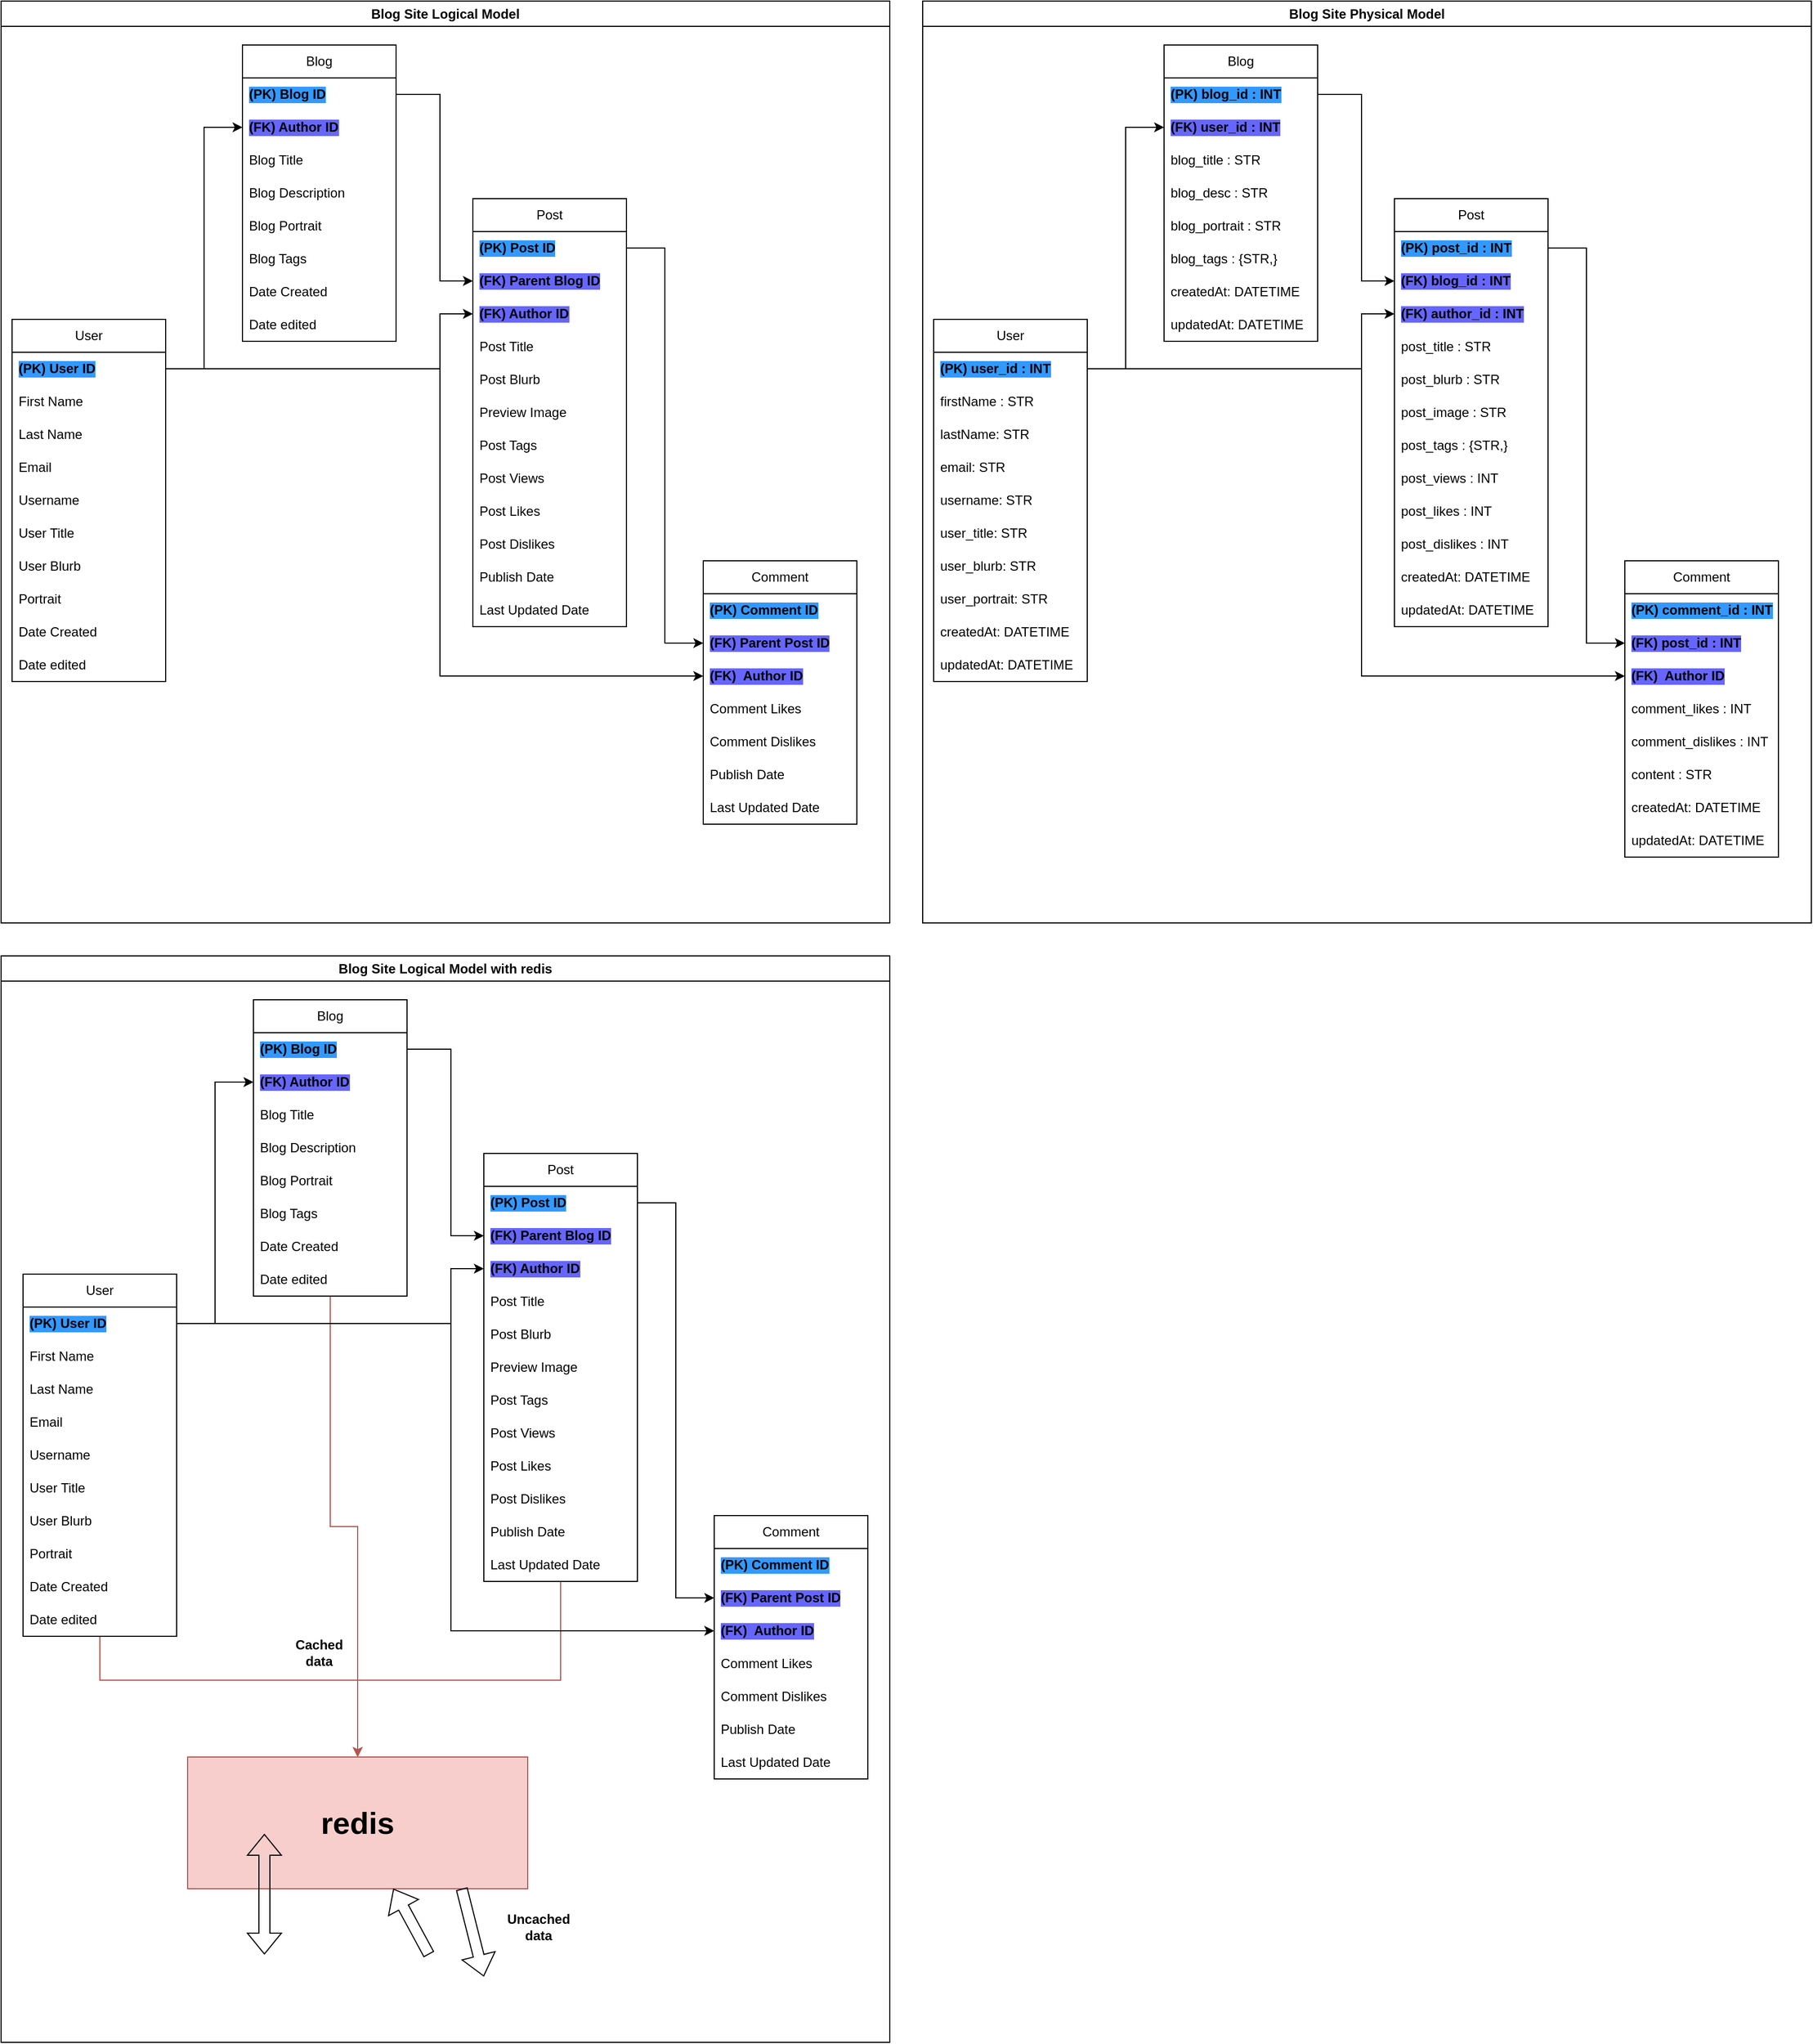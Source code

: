 <mxfile version="24.8.4">
  <diagram name="Page-1" id="l0dQpKIhm_Cic--CTf3n">
    <mxGraphModel dx="1434" dy="1838" grid="1" gridSize="10" guides="1" tooltips="1" connect="1" arrows="1" fold="1" page="1" pageScale="1" pageWidth="850" pageHeight="1100" math="0" shadow="0">
      <root>
        <mxCell id="0" />
        <mxCell id="1" parent="0" />
        <mxCell id="AFT6xvKa34-FUmG-rfqj-128" value="" style="group" parent="1" vertex="1" connectable="0">
          <mxGeometry x="20" y="-1090" width="810" height="840" as="geometry" />
        </mxCell>
        <mxCell id="AFT6xvKa34-FUmG-rfqj-2" value="User" style="swimlane;fontStyle=0;childLayout=stackLayout;horizontal=1;startSize=30;horizontalStack=0;resizeParent=1;resizeParentMax=0;resizeLast=0;collapsible=1;marginBottom=0;whiteSpace=wrap;html=1;" parent="AFT6xvKa34-FUmG-rfqj-128" vertex="1">
          <mxGeometry x="10" y="290" width="140" height="330" as="geometry" />
        </mxCell>
        <mxCell id="AFT6xvKa34-FUmG-rfqj-3" value="(PK) User ID" style="text;strokeColor=none;fillColor=none;align=left;verticalAlign=middle;spacingLeft=4;spacingRight=4;overflow=hidden;points=[[0,0.5],[1,0.5]];portConstraint=eastwest;rotatable=0;whiteSpace=wrap;html=1;fontStyle=1;labelBackgroundColor=#3399FF;" parent="AFT6xvKa34-FUmG-rfqj-2" vertex="1">
          <mxGeometry y="30" width="140" height="30" as="geometry" />
        </mxCell>
        <mxCell id="AFT6xvKa34-FUmG-rfqj-4" value="First Name" style="text;strokeColor=none;fillColor=none;align=left;verticalAlign=middle;spacingLeft=4;spacingRight=4;overflow=hidden;points=[[0,0.5],[1,0.5]];portConstraint=eastwest;rotatable=0;whiteSpace=wrap;html=1;" parent="AFT6xvKa34-FUmG-rfqj-2" vertex="1">
          <mxGeometry y="60" width="140" height="30" as="geometry" />
        </mxCell>
        <mxCell id="AFT6xvKa34-FUmG-rfqj-5" value="Last Name" style="text;strokeColor=none;fillColor=none;align=left;verticalAlign=middle;spacingLeft=4;spacingRight=4;overflow=hidden;points=[[0,0.5],[1,0.5]];portConstraint=eastwest;rotatable=0;whiteSpace=wrap;html=1;" parent="AFT6xvKa34-FUmG-rfqj-2" vertex="1">
          <mxGeometry y="90" width="140" height="30" as="geometry" />
        </mxCell>
        <mxCell id="AFT6xvKa34-FUmG-rfqj-6" value="Email" style="text;strokeColor=none;fillColor=none;align=left;verticalAlign=middle;spacingLeft=4;spacingRight=4;overflow=hidden;points=[[0,0.5],[1,0.5]];portConstraint=eastwest;rotatable=0;whiteSpace=wrap;html=1;" parent="AFT6xvKa34-FUmG-rfqj-2" vertex="1">
          <mxGeometry y="120" width="140" height="30" as="geometry" />
        </mxCell>
        <mxCell id="AFT6xvKa34-FUmG-rfqj-9" value="Username" style="text;strokeColor=none;fillColor=none;align=left;verticalAlign=middle;spacingLeft=4;spacingRight=4;overflow=hidden;points=[[0,0.5],[1,0.5]];portConstraint=eastwest;rotatable=0;whiteSpace=wrap;html=1;" parent="AFT6xvKa34-FUmG-rfqj-2" vertex="1">
          <mxGeometry y="150" width="140" height="30" as="geometry" />
        </mxCell>
        <mxCell id="AFT6xvKa34-FUmG-rfqj-7" value="User Title" style="text;strokeColor=none;fillColor=none;align=left;verticalAlign=middle;spacingLeft=4;spacingRight=4;overflow=hidden;points=[[0,0.5],[1,0.5]];portConstraint=eastwest;rotatable=0;whiteSpace=wrap;html=1;" parent="AFT6xvKa34-FUmG-rfqj-2" vertex="1">
          <mxGeometry y="180" width="140" height="30" as="geometry" />
        </mxCell>
        <mxCell id="AFT6xvKa34-FUmG-rfqj-8" value="User Blurb" style="text;strokeColor=none;fillColor=none;align=left;verticalAlign=middle;spacingLeft=4;spacingRight=4;overflow=hidden;points=[[0,0.5],[1,0.5]];portConstraint=eastwest;rotatable=0;whiteSpace=wrap;html=1;" parent="AFT6xvKa34-FUmG-rfqj-2" vertex="1">
          <mxGeometry y="210" width="140" height="30" as="geometry" />
        </mxCell>
        <mxCell id="AFT6xvKa34-FUmG-rfqj-10" value="Portrait" style="text;strokeColor=none;fillColor=none;align=left;verticalAlign=middle;spacingLeft=4;spacingRight=4;overflow=hidden;points=[[0,0.5],[1,0.5]];portConstraint=eastwest;rotatable=0;whiteSpace=wrap;html=1;" parent="AFT6xvKa34-FUmG-rfqj-2" vertex="1">
          <mxGeometry y="240" width="140" height="30" as="geometry" />
        </mxCell>
        <mxCell id="AFT6xvKa34-FUmG-rfqj-117" value="Date Created" style="text;strokeColor=none;fillColor=none;align=left;verticalAlign=middle;spacingLeft=4;spacingRight=4;overflow=hidden;points=[[0,0.5],[1,0.5]];portConstraint=eastwest;rotatable=0;whiteSpace=wrap;html=1;" parent="AFT6xvKa34-FUmG-rfqj-2" vertex="1">
          <mxGeometry y="270" width="140" height="30" as="geometry" />
        </mxCell>
        <mxCell id="AFT6xvKa34-FUmG-rfqj-118" value="Date edited" style="text;strokeColor=none;fillColor=none;align=left;verticalAlign=middle;spacingLeft=4;spacingRight=4;overflow=hidden;points=[[0,0.5],[1,0.5]];portConstraint=eastwest;rotatable=0;whiteSpace=wrap;html=1;" parent="AFT6xvKa34-FUmG-rfqj-2" vertex="1">
          <mxGeometry y="300" width="140" height="30" as="geometry" />
        </mxCell>
        <mxCell id="AFT6xvKa34-FUmG-rfqj-11" value="Post" style="swimlane;fontStyle=0;childLayout=stackLayout;horizontal=1;startSize=30;horizontalStack=0;resizeParent=1;resizeParentMax=0;resizeLast=0;collapsible=1;marginBottom=0;whiteSpace=wrap;html=1;" parent="AFT6xvKa34-FUmG-rfqj-128" vertex="1">
          <mxGeometry x="430" y="180" width="140" height="390" as="geometry" />
        </mxCell>
        <mxCell id="AFT6xvKa34-FUmG-rfqj-12" value="(PK)&amp;nbsp;Post ID" style="text;strokeColor=none;fillColor=none;align=left;verticalAlign=middle;spacingLeft=4;spacingRight=4;overflow=hidden;points=[[0,0.5],[1,0.5]];portConstraint=eastwest;rotatable=0;whiteSpace=wrap;html=1;fontStyle=1;labelBackgroundColor=#3399FF;" parent="AFT6xvKa34-FUmG-rfqj-11" vertex="1">
          <mxGeometry y="30" width="140" height="30" as="geometry" />
        </mxCell>
        <mxCell id="AFT6xvKa34-FUmG-rfqj-51" value="(FK) Parent Blog ID" style="text;strokeColor=none;fillColor=none;align=left;verticalAlign=middle;spacingLeft=4;spacingRight=4;overflow=hidden;points=[[0,0.5],[1,0.5]];portConstraint=eastwest;rotatable=0;whiteSpace=wrap;html=1;fontStyle=1;labelBackgroundColor=#6666FF;" parent="AFT6xvKa34-FUmG-rfqj-11" vertex="1">
          <mxGeometry y="60" width="140" height="30" as="geometry" />
        </mxCell>
        <mxCell id="AFT6xvKa34-FUmG-rfqj-16" value="(FK) Author ID" style="text;strokeColor=none;fillColor=none;align=left;verticalAlign=middle;spacingLeft=4;spacingRight=4;overflow=hidden;points=[[0,0.5],[1,0.5]];portConstraint=eastwest;rotatable=0;whiteSpace=wrap;html=1;fontStyle=1;labelBackgroundColor=#6666FF;" parent="AFT6xvKa34-FUmG-rfqj-11" vertex="1">
          <mxGeometry y="90" width="140" height="30" as="geometry" />
        </mxCell>
        <mxCell id="AFT6xvKa34-FUmG-rfqj-13" value="Post Title" style="text;strokeColor=none;fillColor=none;align=left;verticalAlign=middle;spacingLeft=4;spacingRight=4;overflow=hidden;points=[[0,0.5],[1,0.5]];portConstraint=eastwest;rotatable=0;whiteSpace=wrap;html=1;" parent="AFT6xvKa34-FUmG-rfqj-11" vertex="1">
          <mxGeometry y="120" width="140" height="30" as="geometry" />
        </mxCell>
        <mxCell id="AFT6xvKa34-FUmG-rfqj-14" value="Post Blurb" style="text;strokeColor=none;fillColor=none;align=left;verticalAlign=middle;spacingLeft=4;spacingRight=4;overflow=hidden;points=[[0,0.5],[1,0.5]];portConstraint=eastwest;rotatable=0;whiteSpace=wrap;html=1;" parent="AFT6xvKa34-FUmG-rfqj-11" vertex="1">
          <mxGeometry y="150" width="140" height="30" as="geometry" />
        </mxCell>
        <mxCell id="AFT6xvKa34-FUmG-rfqj-15" value="Preview Image" style="text;strokeColor=none;fillColor=none;align=left;verticalAlign=middle;spacingLeft=4;spacingRight=4;overflow=hidden;points=[[0,0.5],[1,0.5]];portConstraint=eastwest;rotatable=0;whiteSpace=wrap;html=1;" parent="AFT6xvKa34-FUmG-rfqj-11" vertex="1">
          <mxGeometry y="180" width="140" height="30" as="geometry" />
        </mxCell>
        <mxCell id="AFT6xvKa34-FUmG-rfqj-17" value="Post Tags" style="text;strokeColor=none;fillColor=none;align=left;verticalAlign=middle;spacingLeft=4;spacingRight=4;overflow=hidden;points=[[0,0.5],[1,0.5]];portConstraint=eastwest;rotatable=0;whiteSpace=wrap;html=1;" parent="AFT6xvKa34-FUmG-rfqj-11" vertex="1">
          <mxGeometry y="210" width="140" height="30" as="geometry" />
        </mxCell>
        <mxCell id="AFT6xvKa34-FUmG-rfqj-18" value="Post&amp;nbsp;Views" style="text;strokeColor=none;fillColor=none;align=left;verticalAlign=middle;spacingLeft=4;spacingRight=4;overflow=hidden;points=[[0,0.5],[1,0.5]];portConstraint=eastwest;rotatable=0;whiteSpace=wrap;html=1;" parent="AFT6xvKa34-FUmG-rfqj-11" vertex="1">
          <mxGeometry y="240" width="140" height="30" as="geometry" />
        </mxCell>
        <mxCell id="AFT6xvKa34-FUmG-rfqj-19" value="Post&amp;nbsp;Likes" style="text;strokeColor=none;fillColor=none;align=left;verticalAlign=middle;spacingLeft=4;spacingRight=4;overflow=hidden;points=[[0,0.5],[1,0.5]];portConstraint=eastwest;rotatable=0;whiteSpace=wrap;html=1;" parent="AFT6xvKa34-FUmG-rfqj-11" vertex="1">
          <mxGeometry y="270" width="140" height="30" as="geometry" />
        </mxCell>
        <mxCell id="AFT6xvKa34-FUmG-rfqj-20" value="Post&amp;nbsp;Dislikes" style="text;strokeColor=none;fillColor=none;align=left;verticalAlign=middle;spacingLeft=4;spacingRight=4;overflow=hidden;points=[[0,0.5],[1,0.5]];portConstraint=eastwest;rotatable=0;whiteSpace=wrap;html=1;" parent="AFT6xvKa34-FUmG-rfqj-11" vertex="1">
          <mxGeometry y="300" width="140" height="30" as="geometry" />
        </mxCell>
        <mxCell id="AFT6xvKa34-FUmG-rfqj-21" value="Publish Date" style="text;strokeColor=none;fillColor=none;align=left;verticalAlign=middle;spacingLeft=4;spacingRight=4;overflow=hidden;points=[[0,0.5],[1,0.5]];portConstraint=eastwest;rotatable=0;whiteSpace=wrap;html=1;" parent="AFT6xvKa34-FUmG-rfqj-11" vertex="1">
          <mxGeometry y="330" width="140" height="30" as="geometry" />
        </mxCell>
        <mxCell id="AFT6xvKa34-FUmG-rfqj-22" value="Last Updated Date" style="text;strokeColor=none;fillColor=none;align=left;verticalAlign=middle;spacingLeft=4;spacingRight=4;overflow=hidden;points=[[0,0.5],[1,0.5]];portConstraint=eastwest;rotatable=0;whiteSpace=wrap;html=1;" parent="AFT6xvKa34-FUmG-rfqj-11" vertex="1">
          <mxGeometry y="360" width="140" height="30" as="geometry" />
        </mxCell>
        <mxCell id="AFT6xvKa34-FUmG-rfqj-23" value="Comment" style="swimlane;fontStyle=0;childLayout=stackLayout;horizontal=1;startSize=30;horizontalStack=0;resizeParent=1;resizeParentMax=0;resizeLast=0;collapsible=1;marginBottom=0;whiteSpace=wrap;html=1;" parent="AFT6xvKa34-FUmG-rfqj-128" vertex="1">
          <mxGeometry x="640" y="510" width="140" height="240" as="geometry" />
        </mxCell>
        <mxCell id="AFT6xvKa34-FUmG-rfqj-49" value="(PK)&amp;nbsp;Comment ID" style="text;strokeColor=none;fillColor=none;align=left;verticalAlign=middle;spacingLeft=4;spacingRight=4;overflow=hidden;points=[[0,0.5],[1,0.5]];portConstraint=eastwest;rotatable=0;whiteSpace=wrap;html=1;fontStyle=1;labelBackgroundColor=#3399FF;" parent="AFT6xvKa34-FUmG-rfqj-23" vertex="1">
          <mxGeometry y="30" width="140" height="30" as="geometry" />
        </mxCell>
        <mxCell id="AFT6xvKa34-FUmG-rfqj-24" value="(FK) Parent Post ID" style="text;strokeColor=none;fillColor=none;align=left;verticalAlign=middle;spacingLeft=4;spacingRight=4;overflow=hidden;points=[[0,0.5],[1,0.5]];portConstraint=eastwest;rotatable=0;whiteSpace=wrap;html=1;fontStyle=1;labelBackgroundColor=#6666FF;" parent="AFT6xvKa34-FUmG-rfqj-23" vertex="1">
          <mxGeometry y="60" width="140" height="30" as="geometry" />
        </mxCell>
        <mxCell id="AFT6xvKa34-FUmG-rfqj-25" value="(FK)&amp;nbsp; Author ID" style="text;strokeColor=none;fillColor=none;align=left;verticalAlign=middle;spacingLeft=4;spacingRight=4;overflow=hidden;points=[[0,0.5],[1,0.5]];portConstraint=eastwest;rotatable=0;whiteSpace=wrap;html=1;fontStyle=1;labelBackgroundColor=#6666FF;" parent="AFT6xvKa34-FUmG-rfqj-23" vertex="1">
          <mxGeometry y="90" width="140" height="30" as="geometry" />
        </mxCell>
        <mxCell id="AFT6xvKa34-FUmG-rfqj-29" value="Comment Likes" style="text;strokeColor=none;fillColor=none;align=left;verticalAlign=middle;spacingLeft=4;spacingRight=4;overflow=hidden;points=[[0,0.5],[1,0.5]];portConstraint=eastwest;rotatable=0;whiteSpace=wrap;html=1;" parent="AFT6xvKa34-FUmG-rfqj-23" vertex="1">
          <mxGeometry y="120" width="140" height="30" as="geometry" />
        </mxCell>
        <mxCell id="AFT6xvKa34-FUmG-rfqj-30" value="Comment Dislikes" style="text;strokeColor=none;fillColor=none;align=left;verticalAlign=middle;spacingLeft=4;spacingRight=4;overflow=hidden;points=[[0,0.5],[1,0.5]];portConstraint=eastwest;rotatable=0;whiteSpace=wrap;html=1;" parent="AFT6xvKa34-FUmG-rfqj-23" vertex="1">
          <mxGeometry y="150" width="140" height="30" as="geometry" />
        </mxCell>
        <mxCell id="AFT6xvKa34-FUmG-rfqj-27" value="Publish Date" style="text;strokeColor=none;fillColor=none;align=left;verticalAlign=middle;spacingLeft=4;spacingRight=4;overflow=hidden;points=[[0,0.5],[1,0.5]];portConstraint=eastwest;rotatable=0;whiteSpace=wrap;html=1;" parent="AFT6xvKa34-FUmG-rfqj-23" vertex="1">
          <mxGeometry y="180" width="140" height="30" as="geometry" />
        </mxCell>
        <mxCell id="AFT6xvKa34-FUmG-rfqj-28" value="Last Updated Date" style="text;strokeColor=none;fillColor=none;align=left;verticalAlign=middle;spacingLeft=4;spacingRight=4;overflow=hidden;points=[[0,0.5],[1,0.5]];portConstraint=eastwest;rotatable=0;whiteSpace=wrap;html=1;" parent="AFT6xvKa34-FUmG-rfqj-23" vertex="1">
          <mxGeometry y="210" width="140" height="30" as="geometry" />
        </mxCell>
        <mxCell id="AFT6xvKa34-FUmG-rfqj-32" value="Blog" style="swimlane;fontStyle=0;childLayout=stackLayout;horizontal=1;startSize=30;horizontalStack=0;resizeParent=1;resizeParentMax=0;resizeLast=0;collapsible=1;marginBottom=0;whiteSpace=wrap;html=1;" parent="AFT6xvKa34-FUmG-rfqj-128" vertex="1">
          <mxGeometry x="220" y="40" width="140" height="270" as="geometry" />
        </mxCell>
        <mxCell id="AFT6xvKa34-FUmG-rfqj-33" value="(PK)&amp;nbsp;Blog ID" style="text;strokeColor=none;fillColor=none;align=left;verticalAlign=middle;spacingLeft=4;spacingRight=4;overflow=hidden;points=[[0,0.5],[1,0.5]];portConstraint=eastwest;rotatable=0;whiteSpace=wrap;html=1;fontStyle=1;labelBackgroundColor=#3399FF;" parent="AFT6xvKa34-FUmG-rfqj-32" vertex="1">
          <mxGeometry y="30" width="140" height="30" as="geometry" />
        </mxCell>
        <mxCell id="AFT6xvKa34-FUmG-rfqj-34" value="(FK) Author ID" style="text;strokeColor=none;fillColor=none;align=left;verticalAlign=middle;spacingLeft=4;spacingRight=4;overflow=hidden;points=[[0,0.5],[1,0.5]];portConstraint=eastwest;rotatable=0;whiteSpace=wrap;html=1;fontStyle=1;labelBackgroundColor=#6666FF;" parent="AFT6xvKa34-FUmG-rfqj-32" vertex="1">
          <mxGeometry y="60" width="140" height="30" as="geometry" />
        </mxCell>
        <mxCell id="AFT6xvKa34-FUmG-rfqj-35" value="Blog Title" style="text;strokeColor=none;fillColor=none;align=left;verticalAlign=middle;spacingLeft=4;spacingRight=4;overflow=hidden;points=[[0,0.5],[1,0.5]];portConstraint=eastwest;rotatable=0;whiteSpace=wrap;html=1;" parent="AFT6xvKa34-FUmG-rfqj-32" vertex="1">
          <mxGeometry y="90" width="140" height="30" as="geometry" />
        </mxCell>
        <mxCell id="AFT6xvKa34-FUmG-rfqj-36" value="Blog Description" style="text;strokeColor=none;fillColor=none;align=left;verticalAlign=middle;spacingLeft=4;spacingRight=4;overflow=hidden;points=[[0,0.5],[1,0.5]];portConstraint=eastwest;rotatable=0;whiteSpace=wrap;html=1;" parent="AFT6xvKa34-FUmG-rfqj-32" vertex="1">
          <mxGeometry y="120" width="140" height="30" as="geometry" />
        </mxCell>
        <mxCell id="AFT6xvKa34-FUmG-rfqj-37" value="Blog Portrait" style="text;strokeColor=none;fillColor=none;align=left;verticalAlign=middle;spacingLeft=4;spacingRight=4;overflow=hidden;points=[[0,0.5],[1,0.5]];portConstraint=eastwest;rotatable=0;whiteSpace=wrap;html=1;" parent="AFT6xvKa34-FUmG-rfqj-32" vertex="1">
          <mxGeometry y="150" width="140" height="30" as="geometry" />
        </mxCell>
        <mxCell id="AFT6xvKa34-FUmG-rfqj-38" value="Blog Tags" style="text;strokeColor=none;fillColor=none;align=left;verticalAlign=middle;spacingLeft=4;spacingRight=4;overflow=hidden;points=[[0,0.5],[1,0.5]];portConstraint=eastwest;rotatable=0;whiteSpace=wrap;html=1;" parent="AFT6xvKa34-FUmG-rfqj-32" vertex="1">
          <mxGeometry y="180" width="140" height="30" as="geometry" />
        </mxCell>
        <mxCell id="AFT6xvKa34-FUmG-rfqj-123" value="Date Created" style="text;strokeColor=none;fillColor=none;align=left;verticalAlign=middle;spacingLeft=4;spacingRight=4;overflow=hidden;points=[[0,0.5],[1,0.5]];portConstraint=eastwest;rotatable=0;whiteSpace=wrap;html=1;" parent="AFT6xvKa34-FUmG-rfqj-32" vertex="1">
          <mxGeometry y="210" width="140" height="30" as="geometry" />
        </mxCell>
        <mxCell id="AFT6xvKa34-FUmG-rfqj-124" value="Date edited" style="text;strokeColor=none;fillColor=none;align=left;verticalAlign=middle;spacingLeft=4;spacingRight=4;overflow=hidden;points=[[0,0.5],[1,0.5]];portConstraint=eastwest;rotatable=0;whiteSpace=wrap;html=1;" parent="AFT6xvKa34-FUmG-rfqj-32" vertex="1">
          <mxGeometry y="240" width="140" height="30" as="geometry" />
        </mxCell>
        <mxCell id="AFT6xvKa34-FUmG-rfqj-45" style="edgeStyle=orthogonalEdgeStyle;rounded=0;orthogonalLoop=1;jettySize=auto;html=1;exitX=1;exitY=0.5;exitDx=0;exitDy=0;entryX=0;entryY=0.5;entryDx=0;entryDy=0;" parent="AFT6xvKa34-FUmG-rfqj-128" source="AFT6xvKa34-FUmG-rfqj-3" target="AFT6xvKa34-FUmG-rfqj-34" edge="1">
          <mxGeometry relative="1" as="geometry" />
        </mxCell>
        <mxCell id="AFT6xvKa34-FUmG-rfqj-52" style="edgeStyle=orthogonalEdgeStyle;rounded=0;orthogonalLoop=1;jettySize=auto;html=1;exitX=1;exitY=0.5;exitDx=0;exitDy=0;entryX=0;entryY=0.5;entryDx=0;entryDy=0;" parent="AFT6xvKa34-FUmG-rfqj-128" source="AFT6xvKa34-FUmG-rfqj-33" target="AFT6xvKa34-FUmG-rfqj-51" edge="1">
          <mxGeometry relative="1" as="geometry">
            <Array as="points">
              <mxPoint x="400" y="85" />
              <mxPoint x="400" y="255" />
            </Array>
          </mxGeometry>
        </mxCell>
        <mxCell id="AFT6xvKa34-FUmG-rfqj-55" style="edgeStyle=orthogonalEdgeStyle;rounded=0;orthogonalLoop=1;jettySize=auto;html=1;exitX=1;exitY=0.5;exitDx=0;exitDy=0;entryX=0;entryY=0.5;entryDx=0;entryDy=0;" parent="AFT6xvKa34-FUmG-rfqj-128" source="AFT6xvKa34-FUmG-rfqj-12" target="AFT6xvKa34-FUmG-rfqj-24" edge="1">
          <mxGeometry relative="1" as="geometry" />
        </mxCell>
        <mxCell id="AFT6xvKa34-FUmG-rfqj-57" style="edgeStyle=orthogonalEdgeStyle;rounded=0;orthogonalLoop=1;jettySize=auto;html=1;exitX=1;exitY=0.5;exitDx=0;exitDy=0;entryX=0;entryY=0.5;entryDx=0;entryDy=0;" parent="AFT6xvKa34-FUmG-rfqj-128" source="AFT6xvKa34-FUmG-rfqj-3" target="AFT6xvKa34-FUmG-rfqj-16" edge="1">
          <mxGeometry relative="1" as="geometry">
            <Array as="points">
              <mxPoint x="400" y="335" />
              <mxPoint x="400" y="285" />
            </Array>
          </mxGeometry>
        </mxCell>
        <mxCell id="AFT6xvKa34-FUmG-rfqj-58" value="Blog Site Logical Model" style="swimlane;whiteSpace=wrap;html=1;" parent="AFT6xvKa34-FUmG-rfqj-128" vertex="1">
          <mxGeometry width="810" height="840" as="geometry" />
        </mxCell>
        <mxCell id="AFT6xvKa34-FUmG-rfqj-126" style="edgeStyle=orthogonalEdgeStyle;rounded=0;orthogonalLoop=1;jettySize=auto;html=1;exitX=1;exitY=0.5;exitDx=0;exitDy=0;entryX=0;entryY=0.5;entryDx=0;entryDy=0;" parent="AFT6xvKa34-FUmG-rfqj-128" source="AFT6xvKa34-FUmG-rfqj-3" target="AFT6xvKa34-FUmG-rfqj-25" edge="1">
          <mxGeometry relative="1" as="geometry">
            <Array as="points">
              <mxPoint x="400" y="335" />
              <mxPoint x="400" y="615" />
            </Array>
          </mxGeometry>
        </mxCell>
        <mxCell id="AFT6xvKa34-FUmG-rfqj-129" value="" style="group" parent="1" vertex="1" connectable="0">
          <mxGeometry x="860" y="-1090" width="810" height="840" as="geometry" />
        </mxCell>
        <mxCell id="AFT6xvKa34-FUmG-rfqj-62" value="User" style="swimlane;fontStyle=0;childLayout=stackLayout;horizontal=1;startSize=30;horizontalStack=0;resizeParent=1;resizeParentMax=0;resizeLast=0;collapsible=1;marginBottom=0;whiteSpace=wrap;html=1;" parent="AFT6xvKa34-FUmG-rfqj-129" vertex="1">
          <mxGeometry x="10" y="290" width="140" height="330" as="geometry" />
        </mxCell>
        <mxCell id="AFT6xvKa34-FUmG-rfqj-63" value="(PK) user_id : INT" style="text;strokeColor=none;fillColor=none;align=left;verticalAlign=middle;spacingLeft=4;spacingRight=4;overflow=hidden;points=[[0,0.5],[1,0.5]];portConstraint=eastwest;rotatable=0;whiteSpace=wrap;html=1;fontStyle=1;labelBackgroundColor=#3399FF;" parent="AFT6xvKa34-FUmG-rfqj-62" vertex="1">
          <mxGeometry y="30" width="140" height="30" as="geometry" />
        </mxCell>
        <mxCell id="AFT6xvKa34-FUmG-rfqj-64" value="firstName : STR" style="text;strokeColor=none;fillColor=none;align=left;verticalAlign=middle;spacingLeft=4;spacingRight=4;overflow=hidden;points=[[0,0.5],[1,0.5]];portConstraint=eastwest;rotatable=0;whiteSpace=wrap;html=1;" parent="AFT6xvKa34-FUmG-rfqj-62" vertex="1">
          <mxGeometry y="60" width="140" height="30" as="geometry" />
        </mxCell>
        <mxCell id="AFT6xvKa34-FUmG-rfqj-65" value="lastName: STR" style="text;strokeColor=none;fillColor=none;align=left;verticalAlign=middle;spacingLeft=4;spacingRight=4;overflow=hidden;points=[[0,0.5],[1,0.5]];portConstraint=eastwest;rotatable=0;whiteSpace=wrap;html=1;" parent="AFT6xvKa34-FUmG-rfqj-62" vertex="1">
          <mxGeometry y="90" width="140" height="30" as="geometry" />
        </mxCell>
        <mxCell id="AFT6xvKa34-FUmG-rfqj-66" value="email: STR" style="text;strokeColor=none;fillColor=none;align=left;verticalAlign=middle;spacingLeft=4;spacingRight=4;overflow=hidden;points=[[0,0.5],[1,0.5]];portConstraint=eastwest;rotatable=0;whiteSpace=wrap;html=1;" parent="AFT6xvKa34-FUmG-rfqj-62" vertex="1">
          <mxGeometry y="120" width="140" height="30" as="geometry" />
        </mxCell>
        <mxCell id="AFT6xvKa34-FUmG-rfqj-67" value="username: STR" style="text;strokeColor=none;fillColor=none;align=left;verticalAlign=middle;spacingLeft=4;spacingRight=4;overflow=hidden;points=[[0,0.5],[1,0.5]];portConstraint=eastwest;rotatable=0;whiteSpace=wrap;html=1;" parent="AFT6xvKa34-FUmG-rfqj-62" vertex="1">
          <mxGeometry y="150" width="140" height="30" as="geometry" />
        </mxCell>
        <mxCell id="AFT6xvKa34-FUmG-rfqj-68" value="user_title: STR" style="text;strokeColor=none;fillColor=none;align=left;verticalAlign=middle;spacingLeft=4;spacingRight=4;overflow=hidden;points=[[0,0.5],[1,0.5]];portConstraint=eastwest;rotatable=0;whiteSpace=wrap;html=1;" parent="AFT6xvKa34-FUmG-rfqj-62" vertex="1">
          <mxGeometry y="180" width="140" height="30" as="geometry" />
        </mxCell>
        <mxCell id="AFT6xvKa34-FUmG-rfqj-69" value="user_blurb: STR" style="text;strokeColor=none;fillColor=none;align=left;verticalAlign=middle;spacingLeft=4;spacingRight=4;overflow=hidden;points=[[0,0.5],[1,0.5]];portConstraint=eastwest;rotatable=0;whiteSpace=wrap;html=1;" parent="AFT6xvKa34-FUmG-rfqj-62" vertex="1">
          <mxGeometry y="210" width="140" height="30" as="geometry" />
        </mxCell>
        <mxCell id="AFT6xvKa34-FUmG-rfqj-70" value="user_portrait: STR" style="text;strokeColor=none;fillColor=none;align=left;verticalAlign=middle;spacingLeft=4;spacingRight=4;overflow=hidden;points=[[0,0.5],[1,0.5]];portConstraint=eastwest;rotatable=0;whiteSpace=wrap;html=1;" parent="AFT6xvKa34-FUmG-rfqj-62" vertex="1">
          <mxGeometry y="240" width="140" height="30" as="geometry" />
        </mxCell>
        <mxCell id="AFT6xvKa34-FUmG-rfqj-109" value="createdAt: DATETIME" style="text;strokeColor=none;fillColor=none;align=left;verticalAlign=middle;spacingLeft=4;spacingRight=4;overflow=hidden;points=[[0,0.5],[1,0.5]];portConstraint=eastwest;rotatable=0;whiteSpace=wrap;html=1;" parent="AFT6xvKa34-FUmG-rfqj-62" vertex="1">
          <mxGeometry y="270" width="140" height="30" as="geometry" />
        </mxCell>
        <mxCell id="AFT6xvKa34-FUmG-rfqj-110" value="updatedAt: DATETIME" style="text;strokeColor=none;fillColor=none;align=left;verticalAlign=middle;spacingLeft=4;spacingRight=4;overflow=hidden;points=[[0,0.5],[1,0.5]];portConstraint=eastwest;rotatable=0;whiteSpace=wrap;html=1;" parent="AFT6xvKa34-FUmG-rfqj-62" vertex="1">
          <mxGeometry y="300" width="140" height="30" as="geometry" />
        </mxCell>
        <mxCell id="AFT6xvKa34-FUmG-rfqj-71" value="Post" style="swimlane;fontStyle=0;childLayout=stackLayout;horizontal=1;startSize=30;horizontalStack=0;resizeParent=1;resizeParentMax=0;resizeLast=0;collapsible=1;marginBottom=0;whiteSpace=wrap;html=1;" parent="AFT6xvKa34-FUmG-rfqj-129" vertex="1">
          <mxGeometry x="430" y="180" width="140" height="390" as="geometry" />
        </mxCell>
        <mxCell id="AFT6xvKa34-FUmG-rfqj-72" value="(PK)&amp;nbsp;post_id : INT" style="text;strokeColor=none;fillColor=none;align=left;verticalAlign=middle;spacingLeft=4;spacingRight=4;overflow=hidden;points=[[0,0.5],[1,0.5]];portConstraint=eastwest;rotatable=0;whiteSpace=wrap;html=1;fontStyle=1;labelBackgroundColor=#3399FF;" parent="AFT6xvKa34-FUmG-rfqj-71" vertex="1">
          <mxGeometry y="30" width="140" height="30" as="geometry" />
        </mxCell>
        <mxCell id="AFT6xvKa34-FUmG-rfqj-73" value="(FK) blog_id : INT" style="text;strokeColor=none;fillColor=none;align=left;verticalAlign=middle;spacingLeft=4;spacingRight=4;overflow=hidden;points=[[0,0.5],[1,0.5]];portConstraint=eastwest;rotatable=0;whiteSpace=wrap;html=1;fontStyle=1;labelBackgroundColor=#6666FF;" parent="AFT6xvKa34-FUmG-rfqj-71" vertex="1">
          <mxGeometry y="60" width="140" height="30" as="geometry" />
        </mxCell>
        <mxCell id="AFT6xvKa34-FUmG-rfqj-74" value="(FK) author_id : INT" style="text;strokeColor=none;fillColor=none;align=left;verticalAlign=middle;spacingLeft=4;spacingRight=4;overflow=hidden;points=[[0,0.5],[1,0.5]];portConstraint=eastwest;rotatable=0;whiteSpace=wrap;html=1;fontStyle=1;labelBackgroundColor=#6666FF;" parent="AFT6xvKa34-FUmG-rfqj-71" vertex="1">
          <mxGeometry y="90" width="140" height="30" as="geometry" />
        </mxCell>
        <mxCell id="AFT6xvKa34-FUmG-rfqj-75" value="post_title : STR" style="text;strokeColor=none;fillColor=none;align=left;verticalAlign=middle;spacingLeft=4;spacingRight=4;overflow=hidden;points=[[0,0.5],[1,0.5]];portConstraint=eastwest;rotatable=0;whiteSpace=wrap;html=1;" parent="AFT6xvKa34-FUmG-rfqj-71" vertex="1">
          <mxGeometry y="120" width="140" height="30" as="geometry" />
        </mxCell>
        <mxCell id="AFT6xvKa34-FUmG-rfqj-76" value="post_blurb&amp;nbsp;: STR" style="text;strokeColor=none;fillColor=none;align=left;verticalAlign=middle;spacingLeft=4;spacingRight=4;overflow=hidden;points=[[0,0.5],[1,0.5]];portConstraint=eastwest;rotatable=0;whiteSpace=wrap;html=1;" parent="AFT6xvKa34-FUmG-rfqj-71" vertex="1">
          <mxGeometry y="150" width="140" height="30" as="geometry" />
        </mxCell>
        <mxCell id="AFT6xvKa34-FUmG-rfqj-77" value="post_image&amp;nbsp;: STR" style="text;strokeColor=none;fillColor=none;align=left;verticalAlign=middle;spacingLeft=4;spacingRight=4;overflow=hidden;points=[[0,0.5],[1,0.5]];portConstraint=eastwest;rotatable=0;whiteSpace=wrap;html=1;" parent="AFT6xvKa34-FUmG-rfqj-71" vertex="1">
          <mxGeometry y="180" width="140" height="30" as="geometry" />
        </mxCell>
        <mxCell id="AFT6xvKa34-FUmG-rfqj-78" value="post_tags : {STR,}" style="text;strokeColor=none;fillColor=none;align=left;verticalAlign=middle;spacingLeft=4;spacingRight=4;overflow=hidden;points=[[0,0.5],[1,0.5]];portConstraint=eastwest;rotatable=0;whiteSpace=wrap;html=1;" parent="AFT6xvKa34-FUmG-rfqj-71" vertex="1">
          <mxGeometry y="210" width="140" height="30" as="geometry" />
        </mxCell>
        <mxCell id="AFT6xvKa34-FUmG-rfqj-79" value="post_views : INT" style="text;strokeColor=none;fillColor=none;align=left;verticalAlign=middle;spacingLeft=4;spacingRight=4;overflow=hidden;points=[[0,0.5],[1,0.5]];portConstraint=eastwest;rotatable=0;whiteSpace=wrap;html=1;" parent="AFT6xvKa34-FUmG-rfqj-71" vertex="1">
          <mxGeometry y="240" width="140" height="30" as="geometry" />
        </mxCell>
        <mxCell id="AFT6xvKa34-FUmG-rfqj-80" value="post_likes&amp;nbsp;: INT" style="text;strokeColor=none;fillColor=none;align=left;verticalAlign=middle;spacingLeft=4;spacingRight=4;overflow=hidden;points=[[0,0.5],[1,0.5]];portConstraint=eastwest;rotatable=0;whiteSpace=wrap;html=1;" parent="AFT6xvKa34-FUmG-rfqj-71" vertex="1">
          <mxGeometry y="270" width="140" height="30" as="geometry" />
        </mxCell>
        <mxCell id="AFT6xvKa34-FUmG-rfqj-81" value="post_dislikes&amp;nbsp;: INT" style="text;strokeColor=none;fillColor=none;align=left;verticalAlign=middle;spacingLeft=4;spacingRight=4;overflow=hidden;points=[[0,0.5],[1,0.5]];portConstraint=eastwest;rotatable=0;whiteSpace=wrap;html=1;" parent="AFT6xvKa34-FUmG-rfqj-71" vertex="1">
          <mxGeometry y="300" width="140" height="30" as="geometry" />
        </mxCell>
        <mxCell id="AFT6xvKa34-FUmG-rfqj-83" value="createdAt: DATETIME" style="text;strokeColor=none;fillColor=none;align=left;verticalAlign=middle;spacingLeft=4;spacingRight=4;overflow=hidden;points=[[0,0.5],[1,0.5]];portConstraint=eastwest;rotatable=0;whiteSpace=wrap;html=1;" parent="AFT6xvKa34-FUmG-rfqj-71" vertex="1">
          <mxGeometry y="330" width="140" height="30" as="geometry" />
        </mxCell>
        <mxCell id="AFT6xvKa34-FUmG-rfqj-84" value="updatedAt: DATETIME" style="text;strokeColor=none;fillColor=none;align=left;verticalAlign=middle;spacingLeft=4;spacingRight=4;overflow=hidden;points=[[0,0.5],[1,0.5]];portConstraint=eastwest;rotatable=0;whiteSpace=wrap;html=1;" parent="AFT6xvKa34-FUmG-rfqj-71" vertex="1">
          <mxGeometry y="360" width="140" height="30" as="geometry" />
        </mxCell>
        <mxCell id="AFT6xvKa34-FUmG-rfqj-85" value="Comment" style="swimlane;fontStyle=0;childLayout=stackLayout;horizontal=1;startSize=30;horizontalStack=0;resizeParent=1;resizeParentMax=0;resizeLast=0;collapsible=1;marginBottom=0;whiteSpace=wrap;html=1;" parent="AFT6xvKa34-FUmG-rfqj-129" vertex="1">
          <mxGeometry x="640" y="510" width="140" height="270" as="geometry" />
        </mxCell>
        <mxCell id="AFT6xvKa34-FUmG-rfqj-86" value="(PK)&amp;nbsp;comment_id : INT" style="text;strokeColor=none;fillColor=none;align=left;verticalAlign=middle;spacingLeft=4;spacingRight=4;overflow=hidden;points=[[0,0.5],[1,0.5]];portConstraint=eastwest;rotatable=0;whiteSpace=wrap;html=1;fontStyle=1;labelBackgroundColor=#3399FF;" parent="AFT6xvKa34-FUmG-rfqj-85" vertex="1">
          <mxGeometry y="30" width="140" height="30" as="geometry" />
        </mxCell>
        <mxCell id="AFT6xvKa34-FUmG-rfqj-87" value="(FK) post_id : INT" style="text;strokeColor=none;fillColor=none;align=left;verticalAlign=middle;spacingLeft=4;spacingRight=4;overflow=hidden;points=[[0,0.5],[1,0.5]];portConstraint=eastwest;rotatable=0;whiteSpace=wrap;html=1;fontStyle=1;labelBackgroundColor=#6666FF;" parent="AFT6xvKa34-FUmG-rfqj-85" vertex="1">
          <mxGeometry y="60" width="140" height="30" as="geometry" />
        </mxCell>
        <mxCell id="AFT6xvKa34-FUmG-rfqj-89" value="(FK)&amp;nbsp; Author ID" style="text;strokeColor=none;fillColor=none;align=left;verticalAlign=middle;spacingLeft=4;spacingRight=4;overflow=hidden;points=[[0,0.5],[1,0.5]];portConstraint=eastwest;rotatable=0;whiteSpace=wrap;html=1;fontStyle=1;labelBackgroundColor=#6666FF;" parent="AFT6xvKa34-FUmG-rfqj-85" vertex="1">
          <mxGeometry y="90" width="140" height="30" as="geometry" />
        </mxCell>
        <mxCell id="AFT6xvKa34-FUmG-rfqj-90" value="comment_likes : INT" style="text;strokeColor=none;fillColor=none;align=left;verticalAlign=middle;spacingLeft=4;spacingRight=4;overflow=hidden;points=[[0,0.5],[1,0.5]];portConstraint=eastwest;rotatable=0;whiteSpace=wrap;html=1;" parent="AFT6xvKa34-FUmG-rfqj-85" vertex="1">
          <mxGeometry y="120" width="140" height="30" as="geometry" />
        </mxCell>
        <mxCell id="AFT6xvKa34-FUmG-rfqj-91" value="comment_dislikes&amp;nbsp;: INT" style="text;strokeColor=none;fillColor=none;align=left;verticalAlign=middle;spacingLeft=4;spacingRight=4;overflow=hidden;points=[[0,0.5],[1,0.5]];portConstraint=eastwest;rotatable=0;whiteSpace=wrap;html=1;" parent="AFT6xvKa34-FUmG-rfqj-85" vertex="1">
          <mxGeometry y="150" width="140" height="30" as="geometry" />
        </mxCell>
        <mxCell id="AFT6xvKa34-FUmG-rfqj-92" value="content : STR" style="text;strokeColor=none;fillColor=none;align=left;verticalAlign=middle;spacingLeft=4;spacingRight=4;overflow=hidden;points=[[0,0.5],[1,0.5]];portConstraint=eastwest;rotatable=0;whiteSpace=wrap;html=1;" parent="AFT6xvKa34-FUmG-rfqj-85" vertex="1">
          <mxGeometry y="180" width="140" height="30" as="geometry" />
        </mxCell>
        <mxCell id="AFT6xvKa34-FUmG-rfqj-93" value="createdAt: DATETIME" style="text;strokeColor=none;fillColor=none;align=left;verticalAlign=middle;spacingLeft=4;spacingRight=4;overflow=hidden;points=[[0,0.5],[1,0.5]];portConstraint=eastwest;rotatable=0;whiteSpace=wrap;html=1;" parent="AFT6xvKa34-FUmG-rfqj-85" vertex="1">
          <mxGeometry y="210" width="140" height="30" as="geometry" />
        </mxCell>
        <mxCell id="AFT6xvKa34-FUmG-rfqj-94" value="updatedAt: DATETIME" style="text;strokeColor=none;fillColor=none;align=left;verticalAlign=middle;spacingLeft=4;spacingRight=4;overflow=hidden;points=[[0,0.5],[1,0.5]];portConstraint=eastwest;rotatable=0;whiteSpace=wrap;html=1;" parent="AFT6xvKa34-FUmG-rfqj-85" vertex="1">
          <mxGeometry y="240" width="140" height="30" as="geometry" />
        </mxCell>
        <mxCell id="AFT6xvKa34-FUmG-rfqj-95" value="Blog" style="swimlane;fontStyle=0;childLayout=stackLayout;horizontal=1;startSize=30;horizontalStack=0;resizeParent=1;resizeParentMax=0;resizeLast=0;collapsible=1;marginBottom=0;whiteSpace=wrap;html=1;" parent="AFT6xvKa34-FUmG-rfqj-129" vertex="1">
          <mxGeometry x="220" y="40" width="140" height="270" as="geometry" />
        </mxCell>
        <mxCell id="AFT6xvKa34-FUmG-rfqj-96" value="(PK) blog_id : INT" style="text;strokeColor=none;fillColor=none;align=left;verticalAlign=middle;spacingLeft=4;spacingRight=4;overflow=hidden;points=[[0,0.5],[1,0.5]];portConstraint=eastwest;rotatable=0;whiteSpace=wrap;html=1;fontStyle=1;labelBackgroundColor=#3399FF;" parent="AFT6xvKa34-FUmG-rfqj-95" vertex="1">
          <mxGeometry y="30" width="140" height="30" as="geometry" />
        </mxCell>
        <mxCell id="AFT6xvKa34-FUmG-rfqj-97" value="(FK) user_id : INT" style="text;strokeColor=none;fillColor=none;align=left;verticalAlign=middle;spacingLeft=4;spacingRight=4;overflow=hidden;points=[[0,0.5],[1,0.5]];portConstraint=eastwest;rotatable=0;whiteSpace=wrap;html=1;fontStyle=1;labelBackgroundColor=#6666FF;" parent="AFT6xvKa34-FUmG-rfqj-95" vertex="1">
          <mxGeometry y="60" width="140" height="30" as="geometry" />
        </mxCell>
        <mxCell id="AFT6xvKa34-FUmG-rfqj-98" value="blog_title : STR" style="text;strokeColor=none;fillColor=none;align=left;verticalAlign=middle;spacingLeft=4;spacingRight=4;overflow=hidden;points=[[0,0.5],[1,0.5]];portConstraint=eastwest;rotatable=0;whiteSpace=wrap;html=1;" parent="AFT6xvKa34-FUmG-rfqj-95" vertex="1">
          <mxGeometry y="90" width="140" height="30" as="geometry" />
        </mxCell>
        <mxCell id="AFT6xvKa34-FUmG-rfqj-99" value="blog_desc : STR" style="text;strokeColor=none;fillColor=none;align=left;verticalAlign=middle;spacingLeft=4;spacingRight=4;overflow=hidden;points=[[0,0.5],[1,0.5]];portConstraint=eastwest;rotatable=0;whiteSpace=wrap;html=1;" parent="AFT6xvKa34-FUmG-rfqj-95" vertex="1">
          <mxGeometry y="120" width="140" height="30" as="geometry" />
        </mxCell>
        <mxCell id="AFT6xvKa34-FUmG-rfqj-100" value="blog_portrait : STR" style="text;strokeColor=none;fillColor=none;align=left;verticalAlign=middle;spacingLeft=4;spacingRight=4;overflow=hidden;points=[[0,0.5],[1,0.5]];portConstraint=eastwest;rotatable=0;whiteSpace=wrap;html=1;" parent="AFT6xvKa34-FUmG-rfqj-95" vertex="1">
          <mxGeometry y="150" width="140" height="30" as="geometry" />
        </mxCell>
        <mxCell id="AFT6xvKa34-FUmG-rfqj-101" value="blog_tags : {STR,}" style="text;strokeColor=none;fillColor=none;align=left;verticalAlign=middle;spacingLeft=4;spacingRight=4;overflow=hidden;points=[[0,0.5],[1,0.5]];portConstraint=eastwest;rotatable=0;whiteSpace=wrap;html=1;" parent="AFT6xvKa34-FUmG-rfqj-95" vertex="1">
          <mxGeometry y="180" width="140" height="30" as="geometry" />
        </mxCell>
        <mxCell id="AFT6xvKa34-FUmG-rfqj-121" value="createdAt: DATETIME" style="text;strokeColor=none;fillColor=none;align=left;verticalAlign=middle;spacingLeft=4;spacingRight=4;overflow=hidden;points=[[0,0.5],[1,0.5]];portConstraint=eastwest;rotatable=0;whiteSpace=wrap;html=1;" parent="AFT6xvKa34-FUmG-rfqj-95" vertex="1">
          <mxGeometry y="210" width="140" height="30" as="geometry" />
        </mxCell>
        <mxCell id="AFT6xvKa34-FUmG-rfqj-122" value="updatedAt: DATETIME" style="text;strokeColor=none;fillColor=none;align=left;verticalAlign=middle;spacingLeft=4;spacingRight=4;overflow=hidden;points=[[0,0.5],[1,0.5]];portConstraint=eastwest;rotatable=0;whiteSpace=wrap;html=1;" parent="AFT6xvKa34-FUmG-rfqj-95" vertex="1">
          <mxGeometry y="240" width="140" height="30" as="geometry" />
        </mxCell>
        <mxCell id="AFT6xvKa34-FUmG-rfqj-102" style="edgeStyle=orthogonalEdgeStyle;rounded=0;orthogonalLoop=1;jettySize=auto;html=1;exitX=1;exitY=0.5;exitDx=0;exitDy=0;entryX=0;entryY=0.5;entryDx=0;entryDy=0;" parent="AFT6xvKa34-FUmG-rfqj-129" source="AFT6xvKa34-FUmG-rfqj-63" target="AFT6xvKa34-FUmG-rfqj-97" edge="1">
          <mxGeometry relative="1" as="geometry" />
        </mxCell>
        <mxCell id="AFT6xvKa34-FUmG-rfqj-104" style="edgeStyle=orthogonalEdgeStyle;rounded=0;orthogonalLoop=1;jettySize=auto;html=1;exitX=1;exitY=0.5;exitDx=0;exitDy=0;entryX=0;entryY=0.5;entryDx=0;entryDy=0;" parent="AFT6xvKa34-FUmG-rfqj-129" source="AFT6xvKa34-FUmG-rfqj-96" target="AFT6xvKa34-FUmG-rfqj-73" edge="1">
          <mxGeometry relative="1" as="geometry">
            <Array as="points">
              <mxPoint x="400" y="85" />
              <mxPoint x="400" y="255" />
            </Array>
          </mxGeometry>
        </mxCell>
        <mxCell id="AFT6xvKa34-FUmG-rfqj-107" style="edgeStyle=orthogonalEdgeStyle;rounded=0;orthogonalLoop=1;jettySize=auto;html=1;exitX=1;exitY=0.5;exitDx=0;exitDy=0;entryX=0;entryY=0.5;entryDx=0;entryDy=0;" parent="AFT6xvKa34-FUmG-rfqj-129" source="AFT6xvKa34-FUmG-rfqj-63" target="AFT6xvKa34-FUmG-rfqj-74" edge="1">
          <mxGeometry relative="1" as="geometry">
            <Array as="points">
              <mxPoint x="400" y="335" />
              <mxPoint x="400" y="285" />
            </Array>
          </mxGeometry>
        </mxCell>
        <mxCell id="AFT6xvKa34-FUmG-rfqj-108" value="Blog Site Physical Model" style="swimlane;whiteSpace=wrap;html=1;" parent="AFT6xvKa34-FUmG-rfqj-129" vertex="1">
          <mxGeometry width="810" height="840" as="geometry" />
        </mxCell>
        <mxCell id="AFT6xvKa34-FUmG-rfqj-125" style="edgeStyle=orthogonalEdgeStyle;rounded=0;orthogonalLoop=1;jettySize=auto;html=1;exitX=1;exitY=0.5;exitDx=0;exitDy=0;" parent="AFT6xvKa34-FUmG-rfqj-129" source="AFT6xvKa34-FUmG-rfqj-63" target="AFT6xvKa34-FUmG-rfqj-89" edge="1">
          <mxGeometry relative="1" as="geometry">
            <Array as="points">
              <mxPoint x="400" y="335" />
              <mxPoint x="400" y="615" />
            </Array>
          </mxGeometry>
        </mxCell>
        <mxCell id="AFT6xvKa34-FUmG-rfqj-127" style="edgeStyle=orthogonalEdgeStyle;rounded=0;orthogonalLoop=1;jettySize=auto;html=1;exitX=1;exitY=0.5;exitDx=0;exitDy=0;entryX=0;entryY=0.5;entryDx=0;entryDy=0;" parent="AFT6xvKa34-FUmG-rfqj-129" source="AFT6xvKa34-FUmG-rfqj-72" target="AFT6xvKa34-FUmG-rfqj-87" edge="1">
          <mxGeometry relative="1" as="geometry" />
        </mxCell>
        <mxCell id="2dmwQoIA2FpBN6Cn088W-8" style="edgeStyle=orthogonalEdgeStyle;rounded=0;orthogonalLoop=1;jettySize=auto;html=1;strokeColor=#b85450;fillColor=#f8cecc;" edge="1" parent="1" source="pyMAI2H0wKd3vmkviKqV-3" target="pyMAI2H0wKd3vmkviKqV-51">
          <mxGeometry relative="1" as="geometry">
            <Array as="points">
              <mxPoint x="110" y="440" />
              <mxPoint x="345" y="440" />
            </Array>
          </mxGeometry>
        </mxCell>
        <mxCell id="pyMAI2H0wKd3vmkviKqV-3" value="User" style="swimlane;fontStyle=0;childLayout=stackLayout;horizontal=1;startSize=30;horizontalStack=0;resizeParent=1;resizeParentMax=0;resizeLast=0;collapsible=1;marginBottom=0;whiteSpace=wrap;html=1;" parent="1" vertex="1">
          <mxGeometry x="40" y="70" width="140" height="330" as="geometry" />
        </mxCell>
        <mxCell id="pyMAI2H0wKd3vmkviKqV-4" value="(PK) User ID" style="text;strokeColor=none;fillColor=none;align=left;verticalAlign=middle;spacingLeft=4;spacingRight=4;overflow=hidden;points=[[0,0.5],[1,0.5]];portConstraint=eastwest;rotatable=0;whiteSpace=wrap;html=1;fontStyle=1;labelBackgroundColor=#3399FF;" parent="pyMAI2H0wKd3vmkviKqV-3" vertex="1">
          <mxGeometry y="30" width="140" height="30" as="geometry" />
        </mxCell>
        <mxCell id="pyMAI2H0wKd3vmkviKqV-5" value="First Name" style="text;strokeColor=none;fillColor=none;align=left;verticalAlign=middle;spacingLeft=4;spacingRight=4;overflow=hidden;points=[[0,0.5],[1,0.5]];portConstraint=eastwest;rotatable=0;whiteSpace=wrap;html=1;" parent="pyMAI2H0wKd3vmkviKqV-3" vertex="1">
          <mxGeometry y="60" width="140" height="30" as="geometry" />
        </mxCell>
        <mxCell id="pyMAI2H0wKd3vmkviKqV-6" value="Last Name" style="text;strokeColor=none;fillColor=none;align=left;verticalAlign=middle;spacingLeft=4;spacingRight=4;overflow=hidden;points=[[0,0.5],[1,0.5]];portConstraint=eastwest;rotatable=0;whiteSpace=wrap;html=1;" parent="pyMAI2H0wKd3vmkviKqV-3" vertex="1">
          <mxGeometry y="90" width="140" height="30" as="geometry" />
        </mxCell>
        <mxCell id="pyMAI2H0wKd3vmkviKqV-7" value="Email" style="text;strokeColor=none;fillColor=none;align=left;verticalAlign=middle;spacingLeft=4;spacingRight=4;overflow=hidden;points=[[0,0.5],[1,0.5]];portConstraint=eastwest;rotatable=0;whiteSpace=wrap;html=1;" parent="pyMAI2H0wKd3vmkviKqV-3" vertex="1">
          <mxGeometry y="120" width="140" height="30" as="geometry" />
        </mxCell>
        <mxCell id="pyMAI2H0wKd3vmkviKqV-8" value="Username" style="text;strokeColor=none;fillColor=none;align=left;verticalAlign=middle;spacingLeft=4;spacingRight=4;overflow=hidden;points=[[0,0.5],[1,0.5]];portConstraint=eastwest;rotatable=0;whiteSpace=wrap;html=1;" parent="pyMAI2H0wKd3vmkviKqV-3" vertex="1">
          <mxGeometry y="150" width="140" height="30" as="geometry" />
        </mxCell>
        <mxCell id="pyMAI2H0wKd3vmkviKqV-9" value="User Title" style="text;strokeColor=none;fillColor=none;align=left;verticalAlign=middle;spacingLeft=4;spacingRight=4;overflow=hidden;points=[[0,0.5],[1,0.5]];portConstraint=eastwest;rotatable=0;whiteSpace=wrap;html=1;" parent="pyMAI2H0wKd3vmkviKqV-3" vertex="1">
          <mxGeometry y="180" width="140" height="30" as="geometry" />
        </mxCell>
        <mxCell id="pyMAI2H0wKd3vmkviKqV-10" value="User Blurb" style="text;strokeColor=none;fillColor=none;align=left;verticalAlign=middle;spacingLeft=4;spacingRight=4;overflow=hidden;points=[[0,0.5],[1,0.5]];portConstraint=eastwest;rotatable=0;whiteSpace=wrap;html=1;" parent="pyMAI2H0wKd3vmkviKqV-3" vertex="1">
          <mxGeometry y="210" width="140" height="30" as="geometry" />
        </mxCell>
        <mxCell id="pyMAI2H0wKd3vmkviKqV-11" value="Portrait" style="text;strokeColor=none;fillColor=none;align=left;verticalAlign=middle;spacingLeft=4;spacingRight=4;overflow=hidden;points=[[0,0.5],[1,0.5]];portConstraint=eastwest;rotatable=0;whiteSpace=wrap;html=1;" parent="pyMAI2H0wKd3vmkviKqV-3" vertex="1">
          <mxGeometry y="240" width="140" height="30" as="geometry" />
        </mxCell>
        <mxCell id="pyMAI2H0wKd3vmkviKqV-12" value="Date Created" style="text;strokeColor=none;fillColor=none;align=left;verticalAlign=middle;spacingLeft=4;spacingRight=4;overflow=hidden;points=[[0,0.5],[1,0.5]];portConstraint=eastwest;rotatable=0;whiteSpace=wrap;html=1;" parent="pyMAI2H0wKd3vmkviKqV-3" vertex="1">
          <mxGeometry y="270" width="140" height="30" as="geometry" />
        </mxCell>
        <mxCell id="pyMAI2H0wKd3vmkviKqV-13" value="Date edited" style="text;strokeColor=none;fillColor=none;align=left;verticalAlign=middle;spacingLeft=4;spacingRight=4;overflow=hidden;points=[[0,0.5],[1,0.5]];portConstraint=eastwest;rotatable=0;whiteSpace=wrap;html=1;" parent="pyMAI2H0wKd3vmkviKqV-3" vertex="1">
          <mxGeometry y="300" width="140" height="30" as="geometry" />
        </mxCell>
        <mxCell id="2dmwQoIA2FpBN6Cn088W-9" style="edgeStyle=orthogonalEdgeStyle;rounded=0;orthogonalLoop=1;jettySize=auto;html=1;strokeColor=#b85450;fillColor=#f8cecc;" edge="1" parent="1" source="pyMAI2H0wKd3vmkviKqV-14" target="pyMAI2H0wKd3vmkviKqV-51">
          <mxGeometry relative="1" as="geometry">
            <Array as="points">
              <mxPoint x="530" y="440" />
              <mxPoint x="345" y="440" />
            </Array>
          </mxGeometry>
        </mxCell>
        <mxCell id="pyMAI2H0wKd3vmkviKqV-14" value="Post" style="swimlane;fontStyle=0;childLayout=stackLayout;horizontal=1;startSize=30;horizontalStack=0;resizeParent=1;resizeParentMax=0;resizeLast=0;collapsible=1;marginBottom=0;whiteSpace=wrap;html=1;" parent="1" vertex="1">
          <mxGeometry x="460" y="-40" width="140" height="390" as="geometry" />
        </mxCell>
        <mxCell id="pyMAI2H0wKd3vmkviKqV-15" value="(PK)&amp;nbsp;Post ID" style="text;strokeColor=none;fillColor=none;align=left;verticalAlign=middle;spacingLeft=4;spacingRight=4;overflow=hidden;points=[[0,0.5],[1,0.5]];portConstraint=eastwest;rotatable=0;whiteSpace=wrap;html=1;fontStyle=1;labelBackgroundColor=#3399FF;" parent="pyMAI2H0wKd3vmkviKqV-14" vertex="1">
          <mxGeometry y="30" width="140" height="30" as="geometry" />
        </mxCell>
        <mxCell id="pyMAI2H0wKd3vmkviKqV-16" value="(FK) Parent Blog ID" style="text;strokeColor=none;fillColor=none;align=left;verticalAlign=middle;spacingLeft=4;spacingRight=4;overflow=hidden;points=[[0,0.5],[1,0.5]];portConstraint=eastwest;rotatable=0;whiteSpace=wrap;html=1;fontStyle=1;labelBackgroundColor=#6666FF;" parent="pyMAI2H0wKd3vmkviKqV-14" vertex="1">
          <mxGeometry y="60" width="140" height="30" as="geometry" />
        </mxCell>
        <mxCell id="pyMAI2H0wKd3vmkviKqV-17" value="(FK) Author ID" style="text;strokeColor=none;fillColor=none;align=left;verticalAlign=middle;spacingLeft=4;spacingRight=4;overflow=hidden;points=[[0,0.5],[1,0.5]];portConstraint=eastwest;rotatable=0;whiteSpace=wrap;html=1;fontStyle=1;labelBackgroundColor=#6666FF;" parent="pyMAI2H0wKd3vmkviKqV-14" vertex="1">
          <mxGeometry y="90" width="140" height="30" as="geometry" />
        </mxCell>
        <mxCell id="pyMAI2H0wKd3vmkviKqV-18" value="Post Title" style="text;strokeColor=none;fillColor=none;align=left;verticalAlign=middle;spacingLeft=4;spacingRight=4;overflow=hidden;points=[[0,0.5],[1,0.5]];portConstraint=eastwest;rotatable=0;whiteSpace=wrap;html=1;" parent="pyMAI2H0wKd3vmkviKqV-14" vertex="1">
          <mxGeometry y="120" width="140" height="30" as="geometry" />
        </mxCell>
        <mxCell id="pyMAI2H0wKd3vmkviKqV-19" value="Post Blurb" style="text;strokeColor=none;fillColor=none;align=left;verticalAlign=middle;spacingLeft=4;spacingRight=4;overflow=hidden;points=[[0,0.5],[1,0.5]];portConstraint=eastwest;rotatable=0;whiteSpace=wrap;html=1;" parent="pyMAI2H0wKd3vmkviKqV-14" vertex="1">
          <mxGeometry y="150" width="140" height="30" as="geometry" />
        </mxCell>
        <mxCell id="pyMAI2H0wKd3vmkviKqV-20" value="Preview Image" style="text;strokeColor=none;fillColor=none;align=left;verticalAlign=middle;spacingLeft=4;spacingRight=4;overflow=hidden;points=[[0,0.5],[1,0.5]];portConstraint=eastwest;rotatable=0;whiteSpace=wrap;html=1;" parent="pyMAI2H0wKd3vmkviKqV-14" vertex="1">
          <mxGeometry y="180" width="140" height="30" as="geometry" />
        </mxCell>
        <mxCell id="pyMAI2H0wKd3vmkviKqV-21" value="Post Tags" style="text;strokeColor=none;fillColor=none;align=left;verticalAlign=middle;spacingLeft=4;spacingRight=4;overflow=hidden;points=[[0,0.5],[1,0.5]];portConstraint=eastwest;rotatable=0;whiteSpace=wrap;html=1;" parent="pyMAI2H0wKd3vmkviKqV-14" vertex="1">
          <mxGeometry y="210" width="140" height="30" as="geometry" />
        </mxCell>
        <mxCell id="pyMAI2H0wKd3vmkviKqV-22" value="Post&amp;nbsp;Views" style="text;strokeColor=none;fillColor=none;align=left;verticalAlign=middle;spacingLeft=4;spacingRight=4;overflow=hidden;points=[[0,0.5],[1,0.5]];portConstraint=eastwest;rotatable=0;whiteSpace=wrap;html=1;" parent="pyMAI2H0wKd3vmkviKqV-14" vertex="1">
          <mxGeometry y="240" width="140" height="30" as="geometry" />
        </mxCell>
        <mxCell id="pyMAI2H0wKd3vmkviKqV-23" value="Post&amp;nbsp;Likes" style="text;strokeColor=none;fillColor=none;align=left;verticalAlign=middle;spacingLeft=4;spacingRight=4;overflow=hidden;points=[[0,0.5],[1,0.5]];portConstraint=eastwest;rotatable=0;whiteSpace=wrap;html=1;" parent="pyMAI2H0wKd3vmkviKqV-14" vertex="1">
          <mxGeometry y="270" width="140" height="30" as="geometry" />
        </mxCell>
        <mxCell id="pyMAI2H0wKd3vmkviKqV-24" value="Post&amp;nbsp;Dislikes" style="text;strokeColor=none;fillColor=none;align=left;verticalAlign=middle;spacingLeft=4;spacingRight=4;overflow=hidden;points=[[0,0.5],[1,0.5]];portConstraint=eastwest;rotatable=0;whiteSpace=wrap;html=1;" parent="pyMAI2H0wKd3vmkviKqV-14" vertex="1">
          <mxGeometry y="300" width="140" height="30" as="geometry" />
        </mxCell>
        <mxCell id="pyMAI2H0wKd3vmkviKqV-25" value="Publish Date" style="text;strokeColor=none;fillColor=none;align=left;verticalAlign=middle;spacingLeft=4;spacingRight=4;overflow=hidden;points=[[0,0.5],[1,0.5]];portConstraint=eastwest;rotatable=0;whiteSpace=wrap;html=1;" parent="pyMAI2H0wKd3vmkviKqV-14" vertex="1">
          <mxGeometry y="330" width="140" height="30" as="geometry" />
        </mxCell>
        <mxCell id="pyMAI2H0wKd3vmkviKqV-26" value="Last Updated Date" style="text;strokeColor=none;fillColor=none;align=left;verticalAlign=middle;spacingLeft=4;spacingRight=4;overflow=hidden;points=[[0,0.5],[1,0.5]];portConstraint=eastwest;rotatable=0;whiteSpace=wrap;html=1;" parent="pyMAI2H0wKd3vmkviKqV-14" vertex="1">
          <mxGeometry y="360" width="140" height="30" as="geometry" />
        </mxCell>
        <mxCell id="pyMAI2H0wKd3vmkviKqV-27" value="Comment" style="swimlane;fontStyle=0;childLayout=stackLayout;horizontal=1;startSize=30;horizontalStack=0;resizeParent=1;resizeParentMax=0;resizeLast=0;collapsible=1;marginBottom=0;whiteSpace=wrap;html=1;" parent="1" vertex="1">
          <mxGeometry x="670" y="290" width="140" height="240" as="geometry" />
        </mxCell>
        <mxCell id="pyMAI2H0wKd3vmkviKqV-28" value="(PK)&amp;nbsp;Comment ID" style="text;strokeColor=none;fillColor=none;align=left;verticalAlign=middle;spacingLeft=4;spacingRight=4;overflow=hidden;points=[[0,0.5],[1,0.5]];portConstraint=eastwest;rotatable=0;whiteSpace=wrap;html=1;fontStyle=1;labelBackgroundColor=#3399FF;" parent="pyMAI2H0wKd3vmkviKqV-27" vertex="1">
          <mxGeometry y="30" width="140" height="30" as="geometry" />
        </mxCell>
        <mxCell id="pyMAI2H0wKd3vmkviKqV-29" value="(FK) Parent Post ID" style="text;strokeColor=none;fillColor=none;align=left;verticalAlign=middle;spacingLeft=4;spacingRight=4;overflow=hidden;points=[[0,0.5],[1,0.5]];portConstraint=eastwest;rotatable=0;whiteSpace=wrap;html=1;fontStyle=1;labelBackgroundColor=#6666FF;" parent="pyMAI2H0wKd3vmkviKqV-27" vertex="1">
          <mxGeometry y="60" width="140" height="30" as="geometry" />
        </mxCell>
        <mxCell id="pyMAI2H0wKd3vmkviKqV-30" value="(FK)&amp;nbsp; Author ID" style="text;strokeColor=none;fillColor=none;align=left;verticalAlign=middle;spacingLeft=4;spacingRight=4;overflow=hidden;points=[[0,0.5],[1,0.5]];portConstraint=eastwest;rotatable=0;whiteSpace=wrap;html=1;fontStyle=1;labelBackgroundColor=#6666FF;" parent="pyMAI2H0wKd3vmkviKqV-27" vertex="1">
          <mxGeometry y="90" width="140" height="30" as="geometry" />
        </mxCell>
        <mxCell id="pyMAI2H0wKd3vmkviKqV-31" value="Comment Likes" style="text;strokeColor=none;fillColor=none;align=left;verticalAlign=middle;spacingLeft=4;spacingRight=4;overflow=hidden;points=[[0,0.5],[1,0.5]];portConstraint=eastwest;rotatable=0;whiteSpace=wrap;html=1;" parent="pyMAI2H0wKd3vmkviKqV-27" vertex="1">
          <mxGeometry y="120" width="140" height="30" as="geometry" />
        </mxCell>
        <mxCell id="pyMAI2H0wKd3vmkviKqV-32" value="Comment Dislikes" style="text;strokeColor=none;fillColor=none;align=left;verticalAlign=middle;spacingLeft=4;spacingRight=4;overflow=hidden;points=[[0,0.5],[1,0.5]];portConstraint=eastwest;rotatable=0;whiteSpace=wrap;html=1;" parent="pyMAI2H0wKd3vmkviKqV-27" vertex="1">
          <mxGeometry y="150" width="140" height="30" as="geometry" />
        </mxCell>
        <mxCell id="pyMAI2H0wKd3vmkviKqV-33" value="Publish Date" style="text;strokeColor=none;fillColor=none;align=left;verticalAlign=middle;spacingLeft=4;spacingRight=4;overflow=hidden;points=[[0,0.5],[1,0.5]];portConstraint=eastwest;rotatable=0;whiteSpace=wrap;html=1;" parent="pyMAI2H0wKd3vmkviKqV-27" vertex="1">
          <mxGeometry y="180" width="140" height="30" as="geometry" />
        </mxCell>
        <mxCell id="pyMAI2H0wKd3vmkviKqV-34" value="Last Updated Date" style="text;strokeColor=none;fillColor=none;align=left;verticalAlign=middle;spacingLeft=4;spacingRight=4;overflow=hidden;points=[[0,0.5],[1,0.5]];portConstraint=eastwest;rotatable=0;whiteSpace=wrap;html=1;" parent="pyMAI2H0wKd3vmkviKqV-27" vertex="1">
          <mxGeometry y="210" width="140" height="30" as="geometry" />
        </mxCell>
        <mxCell id="2dmwQoIA2FpBN6Cn088W-10" style="edgeStyle=orthogonalEdgeStyle;rounded=0;orthogonalLoop=1;jettySize=auto;html=1;entryX=0.5;entryY=0;entryDx=0;entryDy=0;strokeColor=#b85450;fillColor=#f8cecc;" edge="1" parent="1" source="pyMAI2H0wKd3vmkviKqV-35" target="pyMAI2H0wKd3vmkviKqV-51">
          <mxGeometry relative="1" as="geometry" />
        </mxCell>
        <mxCell id="pyMAI2H0wKd3vmkviKqV-35" value="Blog" style="swimlane;fontStyle=0;childLayout=stackLayout;horizontal=1;startSize=30;horizontalStack=0;resizeParent=1;resizeParentMax=0;resizeLast=0;collapsible=1;marginBottom=0;whiteSpace=wrap;html=1;" parent="1" vertex="1">
          <mxGeometry x="250" y="-180" width="140" height="270" as="geometry" />
        </mxCell>
        <mxCell id="pyMAI2H0wKd3vmkviKqV-36" value="(PK)&amp;nbsp;Blog ID" style="text;strokeColor=none;fillColor=none;align=left;verticalAlign=middle;spacingLeft=4;spacingRight=4;overflow=hidden;points=[[0,0.5],[1,0.5]];portConstraint=eastwest;rotatable=0;whiteSpace=wrap;html=1;fontStyle=1;labelBackgroundColor=#3399FF;" parent="pyMAI2H0wKd3vmkviKqV-35" vertex="1">
          <mxGeometry y="30" width="140" height="30" as="geometry" />
        </mxCell>
        <mxCell id="pyMAI2H0wKd3vmkviKqV-37" value="(FK) Author ID" style="text;strokeColor=none;fillColor=none;align=left;verticalAlign=middle;spacingLeft=4;spacingRight=4;overflow=hidden;points=[[0,0.5],[1,0.5]];portConstraint=eastwest;rotatable=0;whiteSpace=wrap;html=1;fontStyle=1;labelBackgroundColor=#6666FF;" parent="pyMAI2H0wKd3vmkviKqV-35" vertex="1">
          <mxGeometry y="60" width="140" height="30" as="geometry" />
        </mxCell>
        <mxCell id="pyMAI2H0wKd3vmkviKqV-38" value="Blog Title" style="text;strokeColor=none;fillColor=none;align=left;verticalAlign=middle;spacingLeft=4;spacingRight=4;overflow=hidden;points=[[0,0.5],[1,0.5]];portConstraint=eastwest;rotatable=0;whiteSpace=wrap;html=1;" parent="pyMAI2H0wKd3vmkviKqV-35" vertex="1">
          <mxGeometry y="90" width="140" height="30" as="geometry" />
        </mxCell>
        <mxCell id="pyMAI2H0wKd3vmkviKqV-39" value="Blog Description" style="text;strokeColor=none;fillColor=none;align=left;verticalAlign=middle;spacingLeft=4;spacingRight=4;overflow=hidden;points=[[0,0.5],[1,0.5]];portConstraint=eastwest;rotatable=0;whiteSpace=wrap;html=1;" parent="pyMAI2H0wKd3vmkviKqV-35" vertex="1">
          <mxGeometry y="120" width="140" height="30" as="geometry" />
        </mxCell>
        <mxCell id="pyMAI2H0wKd3vmkviKqV-40" value="Blog Portrait" style="text;strokeColor=none;fillColor=none;align=left;verticalAlign=middle;spacingLeft=4;spacingRight=4;overflow=hidden;points=[[0,0.5],[1,0.5]];portConstraint=eastwest;rotatable=0;whiteSpace=wrap;html=1;" parent="pyMAI2H0wKd3vmkviKqV-35" vertex="1">
          <mxGeometry y="150" width="140" height="30" as="geometry" />
        </mxCell>
        <mxCell id="pyMAI2H0wKd3vmkviKqV-41" value="Blog Tags" style="text;strokeColor=none;fillColor=none;align=left;verticalAlign=middle;spacingLeft=4;spacingRight=4;overflow=hidden;points=[[0,0.5],[1,0.5]];portConstraint=eastwest;rotatable=0;whiteSpace=wrap;html=1;" parent="pyMAI2H0wKd3vmkviKqV-35" vertex="1">
          <mxGeometry y="180" width="140" height="30" as="geometry" />
        </mxCell>
        <mxCell id="pyMAI2H0wKd3vmkviKqV-42" value="Date Created" style="text;strokeColor=none;fillColor=none;align=left;verticalAlign=middle;spacingLeft=4;spacingRight=4;overflow=hidden;points=[[0,0.5],[1,0.5]];portConstraint=eastwest;rotatable=0;whiteSpace=wrap;html=1;" parent="pyMAI2H0wKd3vmkviKqV-35" vertex="1">
          <mxGeometry y="210" width="140" height="30" as="geometry" />
        </mxCell>
        <mxCell id="pyMAI2H0wKd3vmkviKqV-43" value="Date edited" style="text;strokeColor=none;fillColor=none;align=left;verticalAlign=middle;spacingLeft=4;spacingRight=4;overflow=hidden;points=[[0,0.5],[1,0.5]];portConstraint=eastwest;rotatable=0;whiteSpace=wrap;html=1;" parent="pyMAI2H0wKd3vmkviKqV-35" vertex="1">
          <mxGeometry y="240" width="140" height="30" as="geometry" />
        </mxCell>
        <mxCell id="pyMAI2H0wKd3vmkviKqV-44" style="edgeStyle=orthogonalEdgeStyle;rounded=0;orthogonalLoop=1;jettySize=auto;html=1;exitX=1;exitY=0.5;exitDx=0;exitDy=0;entryX=0;entryY=0.5;entryDx=0;entryDy=0;" parent="1" source="pyMAI2H0wKd3vmkviKqV-4" target="pyMAI2H0wKd3vmkviKqV-37" edge="1">
          <mxGeometry relative="1" as="geometry" />
        </mxCell>
        <mxCell id="pyMAI2H0wKd3vmkviKqV-45" style="edgeStyle=orthogonalEdgeStyle;rounded=0;orthogonalLoop=1;jettySize=auto;html=1;exitX=1;exitY=0.5;exitDx=0;exitDy=0;entryX=0;entryY=0.5;entryDx=0;entryDy=0;" parent="1" source="pyMAI2H0wKd3vmkviKqV-36" target="pyMAI2H0wKd3vmkviKqV-16" edge="1">
          <mxGeometry relative="1" as="geometry">
            <Array as="points">
              <mxPoint x="430" y="-135" />
              <mxPoint x="430" y="35" />
            </Array>
          </mxGeometry>
        </mxCell>
        <mxCell id="pyMAI2H0wKd3vmkviKqV-46" style="edgeStyle=orthogonalEdgeStyle;rounded=0;orthogonalLoop=1;jettySize=auto;html=1;exitX=1;exitY=0.5;exitDx=0;exitDy=0;entryX=0;entryY=0.5;entryDx=0;entryDy=0;" parent="1" source="pyMAI2H0wKd3vmkviKqV-15" target="pyMAI2H0wKd3vmkviKqV-29" edge="1">
          <mxGeometry relative="1" as="geometry" />
        </mxCell>
        <mxCell id="pyMAI2H0wKd3vmkviKqV-47" style="edgeStyle=orthogonalEdgeStyle;rounded=0;orthogonalLoop=1;jettySize=auto;html=1;exitX=1;exitY=0.5;exitDx=0;exitDy=0;entryX=0;entryY=0.5;entryDx=0;entryDy=0;" parent="1" source="pyMAI2H0wKd3vmkviKqV-4" target="pyMAI2H0wKd3vmkviKqV-17" edge="1">
          <mxGeometry relative="1" as="geometry">
            <Array as="points">
              <mxPoint x="430" y="115" />
              <mxPoint x="430" y="65" />
            </Array>
          </mxGeometry>
        </mxCell>
        <mxCell id="pyMAI2H0wKd3vmkviKqV-48" value="Blog Site Logical Model with redis" style="swimlane;whiteSpace=wrap;html=1;" parent="1" vertex="1">
          <mxGeometry x="20" y="-220" width="810" height="990" as="geometry" />
        </mxCell>
        <mxCell id="pyMAI2H0wKd3vmkviKqV-51" value="redis" style="rounded=0;whiteSpace=wrap;html=1;fillColor=#f8cecc;strokeColor=#b85450;fontSize=28;fontStyle=1" parent="pyMAI2H0wKd3vmkviKqV-48" vertex="1">
          <mxGeometry x="170" y="730" width="310" height="120" as="geometry" />
        </mxCell>
        <mxCell id="pyMAI2H0wKd3vmkviKqV-54" value="" style="shape=flexArrow;endArrow=classic;startArrow=classic;html=1;rounded=0;" parent="pyMAI2H0wKd3vmkviKqV-48" edge="1">
          <mxGeometry width="100" height="100" relative="1" as="geometry">
            <mxPoint x="240" y="910" as="sourcePoint" />
            <mxPoint x="240" y="800" as="targetPoint" />
          </mxGeometry>
        </mxCell>
        <mxCell id="pyMAI2H0wKd3vmkviKqV-55" value="" style="shape=flexArrow;endArrow=classic;html=1;rounded=0;" parent="pyMAI2H0wKd3vmkviKqV-48" target="pyMAI2H0wKd3vmkviKqV-51" edge="1">
          <mxGeometry width="50" height="50" relative="1" as="geometry">
            <mxPoint x="390" y="910" as="sourcePoint" />
            <mxPoint x="440" y="860" as="targetPoint" />
          </mxGeometry>
        </mxCell>
        <mxCell id="pyMAI2H0wKd3vmkviKqV-56" value="" style="shape=flexArrow;endArrow=classic;html=1;rounded=0;exitX=0.806;exitY=1;exitDx=0;exitDy=0;exitPerimeter=0;" parent="pyMAI2H0wKd3vmkviKqV-48" source="pyMAI2H0wKd3vmkviKqV-51" edge="1">
          <mxGeometry width="50" height="50" relative="1" as="geometry">
            <mxPoint x="420" y="900" as="sourcePoint" />
            <mxPoint x="440" y="930" as="targetPoint" />
          </mxGeometry>
        </mxCell>
        <mxCell id="pyMAI2H0wKd3vmkviKqV-57" value="Cached data" style="text;html=1;align=center;verticalAlign=middle;whiteSpace=wrap;rounded=0;fontStyle=1" parent="pyMAI2H0wKd3vmkviKqV-48" vertex="1">
          <mxGeometry x="260" y="620" width="60" height="30" as="geometry" />
        </mxCell>
        <mxCell id="pyMAI2H0wKd3vmkviKqV-58" value="Uncached data" style="text;html=1;align=center;verticalAlign=middle;whiteSpace=wrap;rounded=0;fontStyle=1" parent="pyMAI2H0wKd3vmkviKqV-48" vertex="1">
          <mxGeometry x="460" y="870" width="60" height="30" as="geometry" />
        </mxCell>
        <mxCell id="pyMAI2H0wKd3vmkviKqV-49" style="edgeStyle=orthogonalEdgeStyle;rounded=0;orthogonalLoop=1;jettySize=auto;html=1;exitX=1;exitY=0.5;exitDx=0;exitDy=0;entryX=0;entryY=0.5;entryDx=0;entryDy=0;" parent="1" source="pyMAI2H0wKd3vmkviKqV-4" target="pyMAI2H0wKd3vmkviKqV-30" edge="1">
          <mxGeometry relative="1" as="geometry">
            <Array as="points">
              <mxPoint x="430" y="115" />
              <mxPoint x="430" y="395" />
            </Array>
          </mxGeometry>
        </mxCell>
      </root>
    </mxGraphModel>
  </diagram>
</mxfile>
